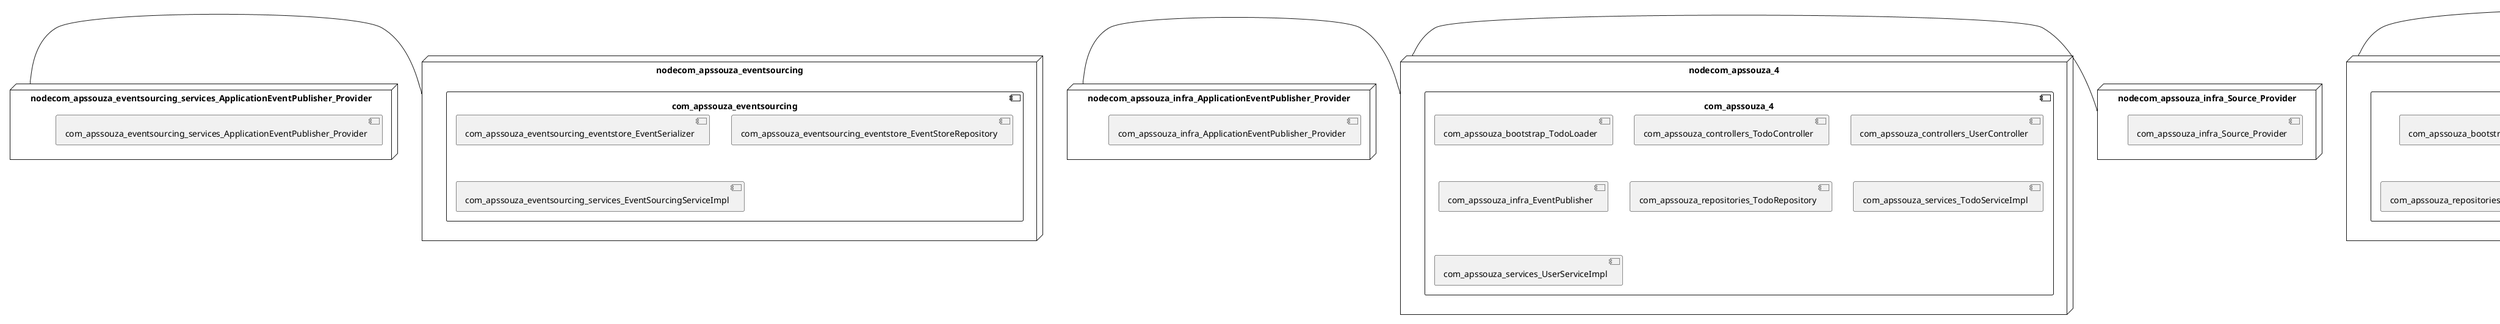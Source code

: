 @startuml
skinparam fixCircleLabelOverlapping true
skinparam componentStyle uml2
node nodecom_apssouza {
component com_apssouza {
[com_apssouza_bootstrap_UserLoader] [[apssouza22-java-microservice.system#_vQpllPrUEe6SftbCx5LC7A]]
[com_apssouza_controllers_AccountController] [[apssouza22-java-microservice.system#_vQpllPrUEe6SftbCx5LC7A]]
[com_apssouza_repositories_AccountRepository] [[apssouza22-java-microservice.system#_vQpllPrUEe6SftbCx5LC7A]]
[com_apssouza_services_AccountServiceImpl] [[apssouza22-java-microservice.system#_vQpllPrUEe6SftbCx5LC7A]]
}
}
node nodecom_apssouza_2 {
component com_apssouza_2 {
[com_apssouza_controllers_TodoServiceStatisticsController] [[apssouza22-java-microservice.system#_vQpllPrUEe6SftbCx5LC7A]]
[com_apssouza_monitors_TodoServiceMethodInvokedStore] [[apssouza22-java-microservice.system#_vQpllPrUEe6SftbCx5LC7A]]
}
}
node nodecom_apssouza_3 {
component com_apssouza_3 {
[com_apssouza_controllers_TodoChangesController] [[apssouza22-java-microservice.system#_vQpllPrUEe6SftbCx5LC7A]]
[com_apssouza_monitors_TodoStoreEventChanges] [[apssouza22-java-microservice.system#_vQpllPrUEe6SftbCx5LC7A]]
}
}
node nodecom_apssouza_4 {
component com_apssouza_4 {
[com_apssouza_bootstrap_TodoLoader] [[apssouza22-java-microservice.system#_vQpllPrUEe6SftbCx5LC7A]]
[com_apssouza_controllers_TodoController] [[apssouza22-java-microservice.system#_vQpllPrUEe6SftbCx5LC7A]]
[com_apssouza_controllers_UserController] [[apssouza22-java-microservice.system#_vQpllPrUEe6SftbCx5LC7A]]
[com_apssouza_infra_EventPublisher] [[apssouza22-java-microservice.system#_vQpllPrUEe6SftbCx5LC7A]]
[com_apssouza_repositories_TodoRepository] [[apssouza22-java-microservice.system#_vQpllPrUEe6SftbCx5LC7A]]
[com_apssouza_services_TodoServiceImpl] [[apssouza22-java-microservice.system#_vQpllPrUEe6SftbCx5LC7A]]
[com_apssouza_services_UserServiceImpl] [[apssouza22-java-microservice.system#_vQpllPrUEe6SftbCx5LC7A]]
}
}
node nodecom_apssouza_5 {
component com_apssouza_5 {
[com_apssouza_eventsourcing_commands_EmailCommandHandler] [[apssouza22-java-microservice.system#_vQpllPrUEe6SftbCx5LC7A]]
[com_apssouza_mailservice_controllers_NotifyController] [[apssouza22-java-microservice.system#_vQpllPrUEe6SftbCx5LC7A]]
}
}
node nodecom_apssouza_eventsourcing {
component com_apssouza_eventsourcing {
[com_apssouza_eventsourcing_eventstore_EventSerializer] [[apssouza22-java-microservice.system#_vQpllPrUEe6SftbCx5LC7A]]
[com_apssouza_eventsourcing_eventstore_EventStoreRepository] [[apssouza22-java-microservice.system#_vQpllPrUEe6SftbCx5LC7A]]
[com_apssouza_eventsourcing_services_EventSourcingServiceImpl] [[apssouza22-java-microservice.system#_vQpllPrUEe6SftbCx5LC7A]]
}
}
node nodecom_apssouza_mailservice {
component com_apssouza_mailservice {
[com_apssouza_mailservice_controllers_EmailController] [[apssouza22-java-microservice.system#_vQpllPrUEe6SftbCx5LC7A]]
[com_apssouza_mailservice_repository_EmailRepository] [[apssouza22-java-microservice.system#_vQpllPrUEe6SftbCx5LC7A]]
}
}
node nodeTodoController {
[TodoController] [[apssouza22-java-microservice.system#_vQpllPrUEe6SftbCx5LC7A]]
}
node nodeUserClient {
[UserClient] [[apssouza22-java-microservice.system#_vQpllPrUEe6SftbCx5LC7A]]
}
node nodecom_apssouza_clients_UserClient {
[com_apssouza_clients_UserClient] [[apssouza22-java-microservice.system#_vQpllPrUEe6SftbCx5LC7A]]
}
node nodecom_apssouza_eventsourcing_services_ApplicationEventPublisher_Provider {
[com_apssouza_eventsourcing_services_ApplicationEventPublisher_Provider] [[apssouza22-java-microservice.system#_vQpllPrUEe6SftbCx5LC7A]]
}
node nodecom_apssouza_infra_ApplicationEventPublisher_Provider {
[com_apssouza_infra_ApplicationEventPublisher_Provider] [[apssouza22-java-microservice.system#_vQpllPrUEe6SftbCx5LC7A]]
}
node nodecom_apssouza_infra_Source_Provider {
[com_apssouza_infra_Source_Provider] [[apssouza22-java-microservice.system#_vQpllPrUEe6SftbCx5LC7A]]
}
node nodecom_apssouza_integrations_socket_TodoSocketController {
[com_apssouza_integrations_socket_TodoSocketController] [[apssouza22-java-microservice.system#_vQpllPrUEe6SftbCx5LC7A]]
}
node nodeuser_users_Provider {
[user_users_Provider] [[apssouza22-java-microservice.system#_vQpllPrUEe6SftbCx5LC7A]]
}
[nodecom_apssouza_eventsourcing_services_ApplicationEventPublisher_Provider] - [nodecom_apssouza_eventsourcing]
[nodecom_apssouza_infra_ApplicationEventPublisher_Provider] - [nodecom_apssouza_4]
[nodecom_apssouza_infra_Source_Provider] - [nodecom_apssouza_4]
[nodecom_apssouza] - [nodecom_apssouza_clients_UserClient]
[nodeuser_users_Provider] - [nodeUserClient]

@enduml
